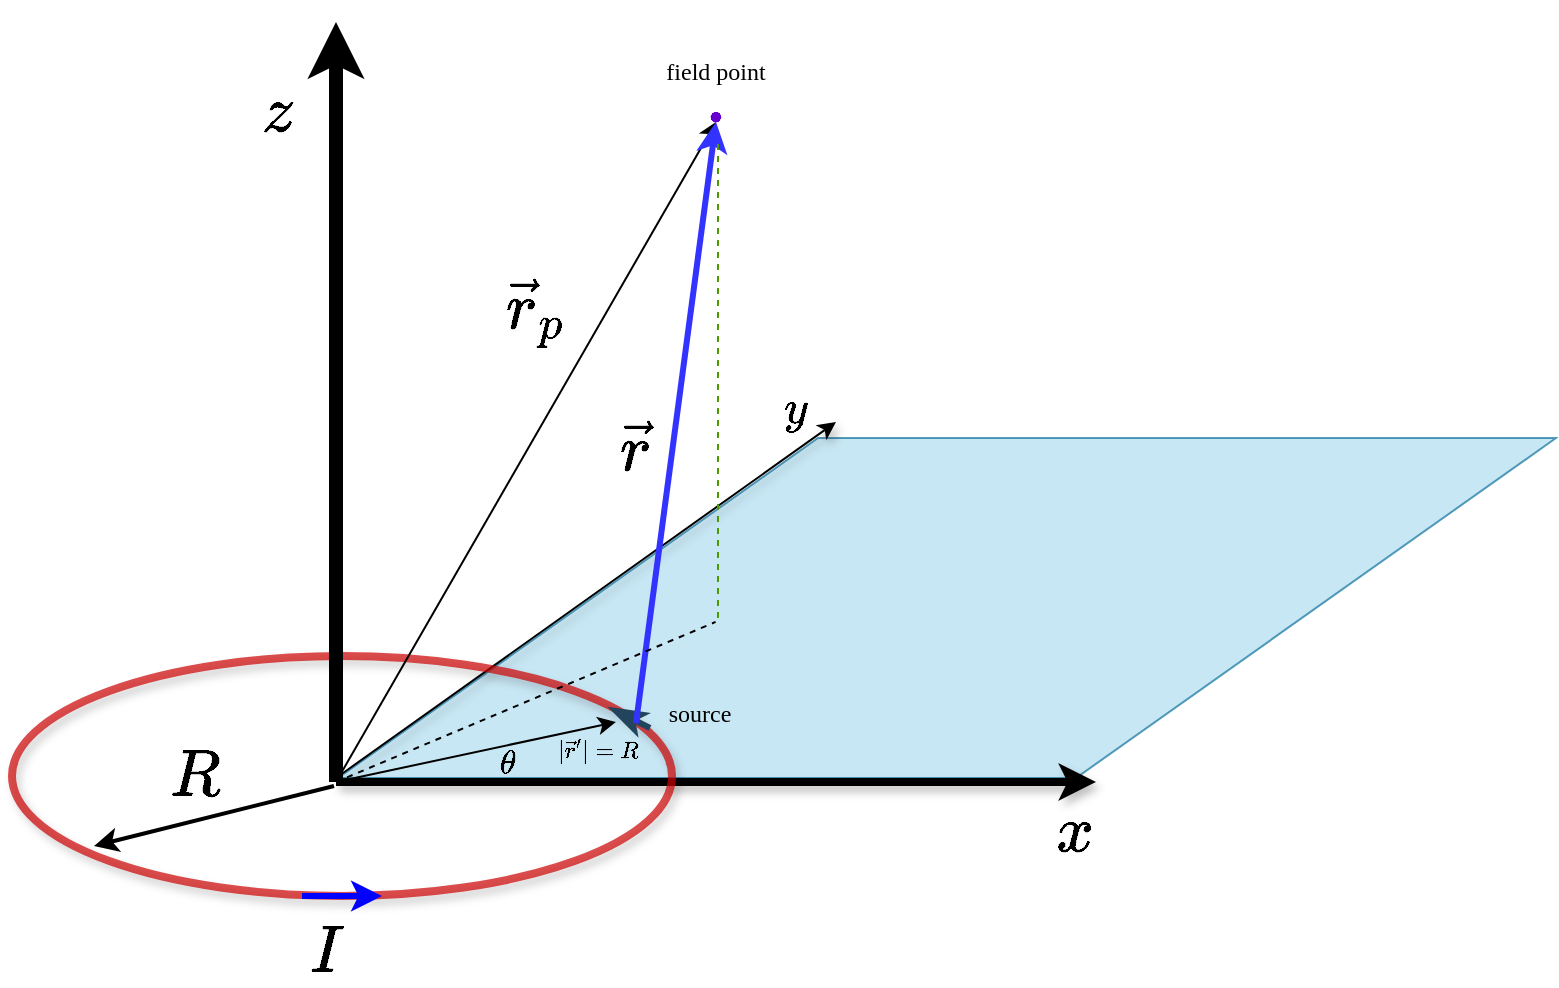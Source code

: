 <mxfile version="23.1.5" type="device">
  <diagram name="Page-1" id="pvK5DeVsekXJq_pi3THo">
    <mxGraphModel dx="1144" dy="867" grid="1" gridSize="10" guides="1" tooltips="1" connect="1" arrows="1" fold="1" page="1" pageScale="1" pageWidth="850" pageHeight="1100" math="1" shadow="0">
      <root>
        <mxCell id="0" />
        <mxCell id="1" parent="0" />
        <mxCell id="vSNJJb_e07-YlO33K66Q-1" value="" style="group" vertex="1" connectable="0" parent="1">
          <mxGeometry x="238" y="180" width="772" height="480" as="geometry" />
        </mxCell>
        <mxCell id="wvLeQyS7q3xwca9dgpaq-7" value="" style="shape=parallelogram;perimeter=parallelogramPerimeter;whiteSpace=wrap;html=1;fixedSize=1;size=240;rotation=0;fillColor=#b1ddf0;strokeColor=#10739e;shadow=0;rounded=0;opacity=70;" parent="vSNJJb_e07-YlO33K66Q-1" vertex="1">
          <mxGeometry x="163" y="208" width="609" height="170" as="geometry" />
        </mxCell>
        <mxCell id="wvLeQyS7q3xwca9dgpaq-2" value="" style="endArrow=classic;html=1;rounded=0;strokeWidth=4;shadow=1;" parent="vSNJJb_e07-YlO33K66Q-1" edge="1">
          <mxGeometry width="50" height="50" relative="1" as="geometry">
            <mxPoint x="162" y="380" as="sourcePoint" />
            <mxPoint x="542" y="380" as="targetPoint" />
          </mxGeometry>
        </mxCell>
        <mxCell id="wvLeQyS7q3xwca9dgpaq-3" value="" style="endArrow=classic;html=1;rounded=0;shadow=1;" parent="vSNJJb_e07-YlO33K66Q-1" edge="1">
          <mxGeometry width="50" height="50" relative="1" as="geometry">
            <mxPoint x="162" y="378" as="sourcePoint" />
            <mxPoint x="412" y="200" as="targetPoint" />
          </mxGeometry>
        </mxCell>
        <mxCell id="wvLeQyS7q3xwca9dgpaq-4" value="$$z$$" style="text;html=1;align=center;verticalAlign=middle;whiteSpace=wrap;rounded=0;fontSize=28;" parent="vSNJJb_e07-YlO33K66Q-1" vertex="1">
          <mxGeometry x="103" y="30" width="60" height="30" as="geometry" />
        </mxCell>
        <mxCell id="wvLeQyS7q3xwca9dgpaq-5" value="$$x$$" style="text;html=1;align=center;verticalAlign=middle;whiteSpace=wrap;rounded=0;fontSize=28;" parent="vSNJJb_e07-YlO33K66Q-1" vertex="1">
          <mxGeometry x="502" y="390" width="60" height="30" as="geometry" />
        </mxCell>
        <mxCell id="wvLeQyS7q3xwca9dgpaq-6" value="$$y$$" style="text;html=1;align=center;verticalAlign=middle;whiteSpace=wrap;rounded=0;fontSize=20;" parent="vSNJJb_e07-YlO33K66Q-1" vertex="1">
          <mxGeometry x="362" y="178" width="60" height="30" as="geometry" />
        </mxCell>
        <mxCell id="wvLeQyS7q3xwca9dgpaq-8" value="" style="ellipse;whiteSpace=wrap;html=1;fillColor=none;strokeWidth=4;strokeColor=#CC0000;shadow=1;opacity=70;" parent="vSNJJb_e07-YlO33K66Q-1" vertex="1">
          <mxGeometry y="317" width="330" height="120" as="geometry" />
        </mxCell>
        <mxCell id="wvLeQyS7q3xwca9dgpaq-11" value="" style="endArrow=classic;html=1;rounded=0;strokeWidth=2;" parent="vSNJJb_e07-YlO33K66Q-1" edge="1">
          <mxGeometry width="50" height="50" relative="1" as="geometry">
            <mxPoint x="161" y="382" as="sourcePoint" />
            <mxPoint x="41" y="412" as="targetPoint" />
          </mxGeometry>
        </mxCell>
        <mxCell id="wvLeQyS7q3xwca9dgpaq-12" value="$$R$$" style="text;html=1;align=center;verticalAlign=middle;whiteSpace=wrap;rounded=0;fontSize=28;" parent="vSNJJb_e07-YlO33K66Q-1" vertex="1">
          <mxGeometry x="62" y="362" width="60" height="30" as="geometry" />
        </mxCell>
        <mxCell id="wvLeQyS7q3xwca9dgpaq-14" value="" style="endArrow=classic;html=1;rounded=0;strokeWidth=3;strokeColor=#0000FF;" parent="vSNJJb_e07-YlO33K66Q-1" edge="1">
          <mxGeometry width="50" height="50" relative="1" as="geometry">
            <mxPoint x="145" y="437" as="sourcePoint" />
            <mxPoint x="185" y="437" as="targetPoint" />
          </mxGeometry>
        </mxCell>
        <mxCell id="wvLeQyS7q3xwca9dgpaq-15" value="$$I$$" style="text;html=1;align=center;verticalAlign=middle;whiteSpace=wrap;rounded=0;fontSize=28;" parent="vSNJJb_e07-YlO33K66Q-1" vertex="1">
          <mxGeometry x="127" y="450" width="60" height="30" as="geometry" />
        </mxCell>
        <mxCell id="wvLeQyS7q3xwca9dgpaq-1" value="" style="endArrow=classic;html=1;rounded=0;strokeWidth=7;" parent="vSNJJb_e07-YlO33K66Q-1" edge="1">
          <mxGeometry width="50" height="50" relative="1" as="geometry">
            <mxPoint x="162" y="380" as="sourcePoint" />
            <mxPoint x="162" as="targetPoint" />
          </mxGeometry>
        </mxCell>
        <mxCell id="wvLeQyS7q3xwca9dgpaq-16" value="" style="endArrow=classic;html=1;rounded=0;" parent="vSNJJb_e07-YlO33K66Q-1" edge="1">
          <mxGeometry width="50" height="50" relative="1" as="geometry">
            <mxPoint x="162" y="380" as="sourcePoint" />
            <mxPoint x="352" y="50" as="targetPoint" />
          </mxGeometry>
        </mxCell>
        <mxCell id="wvLeQyS7q3xwca9dgpaq-17" value="$$|\vec{r}^{\prime}| = R$$" style="text;html=1;align=center;verticalAlign=middle;whiteSpace=wrap;rounded=0;fontSize=10;" parent="vSNJJb_e07-YlO33K66Q-1" vertex="1">
          <mxGeometry x="272" y="354" width="42" height="20" as="geometry" />
        </mxCell>
        <mxCell id="wvLeQyS7q3xwca9dgpaq-20" value="" style="endArrow=classic;html=1;rounded=0;entryX=0.915;entryY=0.275;entryDx=0;entryDy=0;entryPerimeter=0;" parent="vSNJJb_e07-YlO33K66Q-1" target="wvLeQyS7q3xwca9dgpaq-8" edge="1">
          <mxGeometry width="50" height="50" relative="1" as="geometry">
            <mxPoint x="162" y="380" as="sourcePoint" />
            <mxPoint x="212" y="330" as="targetPoint" />
          </mxGeometry>
        </mxCell>
        <mxCell id="wvLeQyS7q3xwca9dgpaq-29" value="" style="endArrow=classicThin;html=1;rounded=0;strokeWidth=3;endFill=1;strokeColor=#23445d;curved=1;endSize=9;startSize=7;shadow=0;fillColor=#bac8d3;" parent="vSNJJb_e07-YlO33K66Q-1" edge="1">
          <mxGeometry width="50" height="50" relative="1" as="geometry">
            <mxPoint x="319" y="353" as="sourcePoint" />
            <mxPoint x="299" y="343" as="targetPoint" />
          </mxGeometry>
        </mxCell>
        <mxCell id="wvLeQyS7q3xwca9dgpaq-30" value="$$\vec{r}_p$$" style="text;html=1;align=center;verticalAlign=middle;whiteSpace=wrap;rounded=0;fontSize=28;" parent="vSNJJb_e07-YlO33K66Q-1" vertex="1">
          <mxGeometry x="232" y="108" width="60" height="70" as="geometry" />
        </mxCell>
        <mxCell id="wvLeQyS7q3xwca9dgpaq-32" value="" style="endArrow=classic;html=1;rounded=0;fontSize=24;strokeWidth=3;strokeColor=#3333FF;shadow=0;" parent="vSNJJb_e07-YlO33K66Q-1" edge="1">
          <mxGeometry width="50" height="50" relative="1" as="geometry">
            <mxPoint x="312" y="350.571" as="sourcePoint" />
            <mxPoint x="352" y="50" as="targetPoint" />
          </mxGeometry>
        </mxCell>
        <mxCell id="wvLeQyS7q3xwca9dgpaq-33" value="$$\vec{r}$$" style="text;html=1;align=center;verticalAlign=middle;whiteSpace=wrap;rounded=0;fontSize=28;" parent="vSNJJb_e07-YlO33K66Q-1" vertex="1">
          <mxGeometry x="282" y="178" width="60" height="70" as="geometry" />
        </mxCell>
        <mxCell id="wvLeQyS7q3xwca9dgpaq-34" value="$$\theta$$" style="text;html=1;align=center;verticalAlign=middle;whiteSpace=wrap;rounded=0;fontSize=14;" parent="vSNJJb_e07-YlO33K66Q-1" vertex="1">
          <mxGeometry x="238" y="361" width="20" height="20" as="geometry" />
        </mxCell>
        <mxCell id="wvLeQyS7q3xwca9dgpaq-37" value="&lt;font face=&quot;XKCD&quot;&gt;source&lt;/font&gt;" style="text;html=1;align=center;verticalAlign=middle;whiteSpace=wrap;rounded=0;" parent="vSNJJb_e07-YlO33K66Q-1" vertex="1">
          <mxGeometry x="314" y="331" width="60" height="30" as="geometry" />
        </mxCell>
        <mxCell id="wvLeQyS7q3xwca9dgpaq-38" value="$$\cdot$$" style="text;html=1;align=center;verticalAlign=middle;whiteSpace=wrap;rounded=0;fontSize=36;fontColor=#6600CC;" parent="vSNJJb_e07-YlO33K66Q-1" vertex="1">
          <mxGeometry x="347" y="40" width="9" height="10" as="geometry" />
        </mxCell>
        <mxCell id="wvLeQyS7q3xwca9dgpaq-40" value="&lt;font face=&quot;XKCD&quot;&gt;field point&lt;/font&gt;" style="text;html=1;align=center;verticalAlign=middle;whiteSpace=wrap;rounded=0;" parent="vSNJJb_e07-YlO33K66Q-1" vertex="1">
          <mxGeometry x="321.5" y="10" width="60" height="30" as="geometry" />
        </mxCell>
        <mxCell id="wvLeQyS7q3xwca9dgpaq-21" value="" style="endArrow=none;dashed=1;html=1;rounded=0;entryX=0.31;entryY=0.541;entryDx=0;entryDy=0;entryPerimeter=0;" parent="vSNJJb_e07-YlO33K66Q-1" target="wvLeQyS7q3xwca9dgpaq-7" edge="1">
          <mxGeometry width="50" height="50" relative="1" as="geometry">
            <mxPoint x="162" y="380" as="sourcePoint" />
            <mxPoint x="212" y="330" as="targetPoint" />
          </mxGeometry>
        </mxCell>
        <mxCell id="wvLeQyS7q3xwca9dgpaq-19" value="" style="endArrow=none;dashed=1;html=1;rounded=0;strokeColor=#4D9900;" parent="vSNJJb_e07-YlO33K66Q-1" edge="1">
          <mxGeometry width="50" height="50" relative="1" as="geometry">
            <mxPoint x="353" y="298" as="sourcePoint" />
            <mxPoint x="353" y="59" as="targetPoint" />
          </mxGeometry>
        </mxCell>
      </root>
    </mxGraphModel>
  </diagram>
</mxfile>
